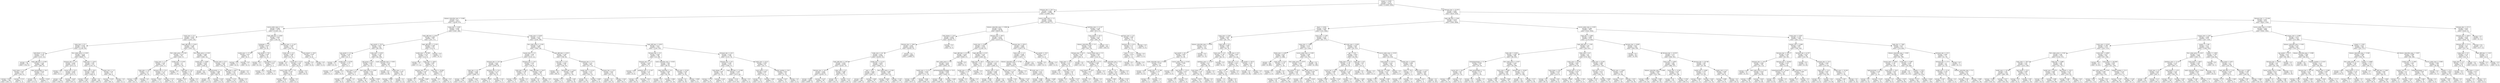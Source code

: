 digraph Tree {
node [shape=box] ;
0 [label="coupon <= 0.002\nentropy = 0.276\nsamples = 124535\nvalue = [118605, 5930]"] ;
1 [label="distance_day <= 30.5\nentropy = 0.048\nsamples = 110681\nvalue = [110085, 596]"] ;
0 -> 1 [labeldistance=2.5, labelangle=45, headlabel="True"] ;
2 [label="chinese_subscribe_num <= 0.006\nentropy = 0.17\nsamples = 19015\nvalue = [18536, 479]"] ;
1 -> 2 ;
3 [label="course_order_num <= 1.5\nentropy = 0.069\nsamples = 13279\nvalue = [13169, 110]"] ;
2 -> 3 ;
4 [label="study_num <= 0.5\nentropy = 0.054\nsamples = 13101\nvalue = [13021, 80]"] ;
3 -> 4 ;
5 [label="camp_num <= 0.5\nentropy = 0.034\nsamples = 11139\nvalue = [11100, 39]"] ;
4 -> 5 ;
6 [label="add_friend <= 0.5\nentropy = 0.126\nsamples = 1273\nvalue = [1251, 22]"] ;
5 -> 6 ;
7 [label="entropy = 0.0\nsamples = 785\nvalue = [785, 0]"] ;
6 -> 7 ;
8 [label="login_diff_time <= 0.585\nentropy = 0.265\nsamples = 488\nvalue = [466, 22]"] ;
6 -> 8 ;
9 [label="main_home <= 11.5\nentropy = 0.467\nsamples = 211\nvalue = [190, 21]"] ;
8 -> 9 ;
10 [label="entropy = 0.411\nsamples = 206\nvalue = [189, 17]"] ;
9 -> 10 ;
11 [label="entropy = 0.722\nsamples = 5\nvalue = [1, 4]"] ;
9 -> 11 ;
12 [label="click_notunlocked <= 19.5\nentropy = 0.034\nsamples = 277\nvalue = [276, 1]"] ;
8 -> 12 ;
13 [label="entropy = 0.0\nsamples = 274\nvalue = [274, 0]"] ;
12 -> 13 ;
14 [label="entropy = 0.918\nsamples = 3\nvalue = [2, 1]"] ;
12 -> 14 ;
15 [label="first_order_price <= 0.505\nentropy = 0.018\nsamples = 9866\nvalue = [9849, 17]"] ;
5 -> 15 ;
16 [label="distance_day <= -2.0\nentropy = 0.006\nsamples = 8719\nvalue = [8715, 4]"] ;
15 -> 16 ;
17 [label="entropy = 0.0\nsamples = 1\nvalue = [0, 1]"] ;
16 -> 17 ;
18 [label="course_tab <= 25.5\nentropy = 0.004\nsamples = 8718\nvalue = [8715, 3]"] ;
16 -> 18 ;
19 [label="entropy = 0.0\nsamples = 7845\nvalue = [7845, 0]"] ;
18 -> 19 ;
20 [label="entropy = 0.033\nsamples = 873\nvalue = [870, 3]"] ;
18 -> 20 ;
21 [label="login_time <= 116.0\nentropy = 0.09\nsamples = 1147\nvalue = [1134, 13]"] ;
15 -> 21 ;
22 [label="video_read <= 28.5\nentropy = 0.063\nsamples = 1074\nvalue = [1066, 8]"] ;
21 -> 22 ;
23 [label="entropy = 0.104\nsamples = 584\nvalue = [576, 8]"] ;
22 -> 23 ;
24 [label="entropy = 0.0\nsamples = 490\nvalue = [490, 0]"] ;
22 -> 24 ;
25 [label="coupon_visit <= 1.5\nentropy = 0.36\nsamples = 73\nvalue = [68, 5]"] ;
21 -> 25 ;
26 [label="entropy = 0.253\nsamples = 71\nvalue = [68, 3]"] ;
25 -> 26 ;
27 [label="entropy = 0.0\nsamples = 2\nvalue = [0, 2]"] ;
25 -> 27 ;
28 [label="login_diff_time <= 0.815\nentropy = 0.146\nsamples = 1962\nvalue = [1921, 41]"] ;
4 -> 28 ;
29 [label="first_order_price <= 0.505\nentropy = 0.473\nsamples = 267\nvalue = [240, 27]"] ;
28 -> 29 ;
30 [label="camp_num <= 1.5\nentropy = 0.362\nsamples = 247\nvalue = [230, 17]"] ;
29 -> 30 ;
31 [label="video_play <= 33.5\nentropy = 0.757\nsamples = 55\nvalue = [43, 12]"] ;
30 -> 31 ;
32 [label="entropy = 0.482\nsamples = 48\nvalue = [43, 5]"] ;
31 -> 32 ;
33 [label="entropy = 0.0\nsamples = 7\nvalue = [0, 7]"] ;
31 -> 33 ;
34 [label="distance_day <= 22.5\nentropy = 0.174\nsamples = 192\nvalue = [187, 5]"] ;
30 -> 34 ;
35 [label="entropy = 0.052\nsamples = 172\nvalue = [171, 1]"] ;
34 -> 35 ;
36 [label="entropy = 0.722\nsamples = 20\nvalue = [16, 4]"] ;
34 -> 36 ;
37 [label="model_num <= 8.195\nentropy = 1.0\nsamples = 20\nvalue = [10, 10]"] ;
29 -> 37 ;
38 [label="entropy = 0.0\nsamples = 7\nvalue = [7, 0]"] ;
37 -> 38 ;
39 [label="video_play <= 24.5\nentropy = 0.779\nsamples = 13\nvalue = [3, 10]"] ;
37 -> 39 ;
40 [label="entropy = 0.811\nsamples = 4\nvalue = [3, 1]"] ;
39 -> 40 ;
41 [label="entropy = 0.0\nsamples = 9\nvalue = [0, 9]"] ;
39 -> 41 ;
42 [label="first_order_price <= 0.505\nentropy = 0.069\nsamples = 1695\nvalue = [1681, 14]"] ;
28 -> 42 ;
43 [label="model_num <= 9.881\nentropy = 0.039\nsamples = 1446\nvalue = [1440, 6]"] ;
42 -> 43 ;
44 [label="entropy = 0.0\nsamples = 958\nvalue = [958, 0]"] ;
43 -> 44 ;
45 [label="lightcoursetab <= 1.5\nentropy = 0.096\nsamples = 488\nvalue = [482, 6]"] ;
43 -> 45 ;
46 [label="entropy = 0.0\nsamples = 270\nvalue = [270, 0]"] ;
45 -> 46 ;
47 [label="entropy = 0.182\nsamples = 218\nvalue = [212, 6]"] ;
45 -> 47 ;
48 [label="answer_task <= 22.5\nentropy = 0.205\nsamples = 249\nvalue = [241, 8]"] ;
42 -> 48 ;
49 [label="age_month <= 98.5\nentropy = 0.337\nsamples = 128\nvalue = [120, 8]"] ;
48 -> 49 ;
50 [label="entropy = 0.276\nsamples = 126\nvalue = [120, 6]"] ;
49 -> 50 ;
51 [label="entropy = 0.0\nsamples = 2\nvalue = [0, 2]"] ;
49 -> 51 ;
52 [label="entropy = 0.0\nsamples = 121\nvalue = [121, 0]"] ;
48 -> 52 ;
53 [label="login_diff_time <= 0.845\nentropy = 0.654\nsamples = 178\nvalue = [148, 30]"] ;
3 -> 53 ;
54 [label="mainpage <= 1.5\nentropy = 0.918\nsamples = 24\nvalue = [8, 16]"] ;
53 -> 54 ;
55 [label="model_num <= 17.103\nentropy = 0.811\nsamples = 8\nvalue = [6, 2]"] ;
54 -> 55 ;
56 [label="entropy = 0.0\nsamples = 6\nvalue = [6, 0]"] ;
55 -> 56 ;
57 [label="entropy = 0.0\nsamples = 2\nvalue = [0, 2]"] ;
55 -> 57 ;
58 [label="age_month <= 78.5\nentropy = 0.544\nsamples = 16\nvalue = [2, 14]"] ;
54 -> 58 ;
59 [label="entropy = 0.0\nsamples = 13\nvalue = [0, 13]"] ;
58 -> 59 ;
60 [label="click_dialog <= 0.5\nentropy = 0.918\nsamples = 3\nvalue = [2, 1]"] ;
58 -> 60 ;
61 [label="entropy = 0.0\nsamples = 2\nvalue = [2, 0]"] ;
60 -> 61 ;
62 [label="entropy = 0.0\nsamples = 1\nvalue = [0, 1]"] ;
60 -> 62 ;
63 [label="platform_num <= 11.427\nentropy = 0.439\nsamples = 154\nvalue = [140, 14]"] ;
53 -> 63 ;
64 [label="study_num <= 0.5\nentropy = 0.308\nsamples = 145\nvalue = [137, 8]"] ;
63 -> 64 ;
65 [label="entropy = 0.0\nsamples = 81\nvalue = [81, 0]"] ;
64 -> 65 ;
66 [label="course_tab <= 41.0\nentropy = 0.544\nsamples = 64\nvalue = [56, 8]"] ;
64 -> 66 ;
67 [label="course_order_num <= 7.0\nentropy = 0.764\nsamples = 36\nvalue = [28, 8]"] ;
66 -> 67 ;
68 [label="entropy = 0.614\nsamples = 33\nvalue = [28, 5]"] ;
67 -> 68 ;
69 [label="entropy = 0.0\nsamples = 3\nvalue = [0, 3]"] ;
67 -> 69 ;
70 [label="entropy = 0.0\nsamples = 28\nvalue = [28, 0]"] ;
66 -> 70 ;
71 [label="main_home2 <= 58.0\nentropy = 0.918\nsamples = 9\nvalue = [3, 6]"] ;
63 -> 71 ;
72 [label="entropy = 0.0\nsamples = 6\nvalue = [0, 6]"] ;
71 -> 72 ;
73 [label="entropy = 0.0\nsamples = 3\nvalue = [3, 0]"] ;
71 -> 73 ;
74 [label="camp_num <= 0.681\nentropy = 0.344\nsamples = 5736\nvalue = [5367, 369]"] ;
2 -> 74 ;
75 [label="login_diff_time <= 0.83\nentropy = 0.999\nsamples = 354\nvalue = [183, 171]"] ;
74 -> 75 ;
76 [label="age_month <= 32.0\nentropy = 0.875\nsamples = 234\nvalue = [69, 165]"] ;
75 -> 76 ;
77 [label="age_month <= 2.5\nentropy = 0.235\nsamples = 26\nvalue = [25, 1]"] ;
76 -> 77 ;
78 [label="entropy = 0.0\nsamples = 21\nvalue = [21, 0]"] ;
77 -> 78 ;
79 [label="model_num <= 6.378\nentropy = 0.722\nsamples = 5\nvalue = [4, 1]"] ;
77 -> 79 ;
80 [label="entropy = 0.0\nsamples = 1\nvalue = [0, 1]"] ;
79 -> 80 ;
81 [label="entropy = 0.0\nsamples = 4\nvalue = [4, 0]"] ;
79 -> 81 ;
82 [label="study_num <= 0.032\nentropy = 0.744\nsamples = 208\nvalue = [44, 164]"] ;
76 -> 82 ;
83 [label="add_group <= 0.5\nentropy = 0.905\nsamples = 128\nvalue = [41, 87]"] ;
82 -> 83 ;
84 [label="main_mime <= 3.5\nentropy = 0.503\nsamples = 9\nvalue = [8, 1]"] ;
83 -> 84 ;
85 [label="entropy = 0.0\nsamples = 8\nvalue = [8, 0]"] ;
84 -> 85 ;
86 [label="entropy = 0.0\nsamples = 1\nvalue = [0, 1]"] ;
84 -> 86 ;
87 [label="first_order_price <= 0.005\nentropy = 0.852\nsamples = 119\nvalue = [33, 86]"] ;
83 -> 87 ;
88 [label="entropy = 0.73\nsamples = 98\nvalue = [20, 78]"] ;
87 -> 88 ;
89 [label="entropy = 0.959\nsamples = 21\nvalue = [13, 8]"] ;
87 -> 89 ;
90 [label="math_subscribe_num <= 0.955\nentropy = 0.231\nsamples = 80\nvalue = [3, 77]"] ;
82 -> 90 ;
91 [label="entropy = 0.0\nsamples = 49\nvalue = [0, 49]"] ;
90 -> 91 ;
92 [label="model_num <= 11.1\nentropy = 0.459\nsamples = 31\nvalue = [3, 28]"] ;
90 -> 92 ;
93 [label="entropy = 0.696\nsamples = 16\nvalue = [3, 13]"] ;
92 -> 93 ;
94 [label="entropy = 0.0\nsamples = 15\nvalue = [0, 15]"] ;
92 -> 94 ;
95 [label="login_diff_time <= 11.025\nentropy = 0.286\nsamples = 120\nvalue = [114, 6]"] ;
75 -> 95 ;
96 [label="model_num <= 10.586\nentropy = 0.214\nsamples = 118\nvalue = [114, 4]"] ;
95 -> 96 ;
97 [label="entropy = 0.0\nsamples = 77\nvalue = [77, 0]"] ;
96 -> 97 ;
98 [label="login_time <= 146.0\nentropy = 0.461\nsamples = 41\nvalue = [37, 4]"] ;
96 -> 98 ;
99 [label="distance_day <= 22.5\nentropy = 0.297\nsamples = 38\nvalue = [36, 2]"] ;
98 -> 99 ;
100 [label="entropy = 0.0\nsamples = 31\nvalue = [31, 0]"] ;
99 -> 100 ;
101 [label="entropy = 0.863\nsamples = 7\nvalue = [5, 2]"] ;
99 -> 101 ;
102 [label="next_nize <= 20.993\nentropy = 0.918\nsamples = 3\nvalue = [1, 2]"] ;
98 -> 102 ;
103 [label="entropy = 0.0\nsamples = 1\nvalue = [1, 0]"] ;
102 -> 103 ;
104 [label="entropy = 0.0\nsamples = 2\nvalue = [0, 2]"] ;
102 -> 104 ;
105 [label="entropy = 0.0\nsamples = 2\nvalue = [0, 2]"] ;
95 -> 105 ;
106 [label="study_num <= 0.056\nentropy = 0.227\nsamples = 5382\nvalue = [5184, 198]"] ;
74 -> 106 ;
107 [label="first_order_price <= 0.505\nentropy = 0.106\nsamples = 3997\nvalue = [3941, 56]"] ;
106 -> 107 ;
108 [label="launch_time <= 2.5\nentropy = 0.06\nsamples = 3177\nvalue = [3155, 22]"] ;
107 -> 108 ;
109 [label="distance_day <= 24.5\nentropy = 0.047\nsamples = 3065\nvalue = [3049, 16]"] ;
108 -> 109 ;
110 [label="login_day <= 4.5\nentropy = 0.038\nsamples = 2980\nvalue = [2968, 12]"] ;
109 -> 110 ;
111 [label="entropy = 0.072\nsamples = 1261\nvalue = [1250, 11]"] ;
110 -> 111 ;
112 [label="entropy = 0.007\nsamples = 1719\nvalue = [1718, 1]"] ;
110 -> 112 ;
113 [label="distance_day <= 25.5\nentropy = 0.274\nsamples = 85\nvalue = [81, 4]"] ;
109 -> 113 ;
114 [label="entropy = 0.918\nsamples = 9\nvalue = [6, 3]"] ;
113 -> 114 ;
115 [label="entropy = 0.101\nsamples = 76\nvalue = [75, 1]"] ;
113 -> 115 ;
116 [label="distance_day <= 16.5\nentropy = 0.301\nsamples = 112\nvalue = [106, 6]"] ;
108 -> 116 ;
117 [label="video_play <= 46.0\nentropy = 0.706\nsamples = 26\nvalue = [21, 5]"] ;
116 -> 117 ;
118 [label="entropy = 0.426\nsamples = 23\nvalue = [21, 2]"] ;
117 -> 118 ;
119 [label="entropy = 0.0\nsamples = 3\nvalue = [0, 3]"] ;
117 -> 119 ;
120 [label="login_diff_time <= 20.07\nentropy = 0.091\nsamples = 86\nvalue = [85, 1]"] ;
116 -> 120 ;
121 [label="entropy = 0.0\nsamples = 85\nvalue = [85, 0]"] ;
120 -> 121 ;
122 [label="entropy = 0.0\nsamples = 1\nvalue = [0, 1]"] ;
120 -> 122 ;
123 [label="login_diff_time <= 0.815\nentropy = 0.249\nsamples = 820\nvalue = [786, 34]"] ;
107 -> 123 ;
124 [label="next_nize <= 17.0\nentropy = 0.606\nsamples = 128\nvalue = [109, 19]"] ;
123 -> 124 ;
125 [label="entropy = 0.0\nsamples = 88\nvalue = [88, 0]"] ;
124 -> 125 ;
126 [label="distance_day <= 2.614\nentropy = 0.998\nsamples = 40\nvalue = [21, 19]"] ;
124 -> 126 ;
127 [label="entropy = 0.371\nsamples = 14\nvalue = [13, 1]"] ;
126 -> 127 ;
128 [label="entropy = 0.89\nsamples = 26\nvalue = [8, 18]"] ;
126 -> 128 ;
129 [label="distance_day <= 17.5\nentropy = 0.151\nsamples = 692\nvalue = [677, 15]"] ;
123 -> 129 ;
130 [label="model_num <= 15.521\nentropy = 0.312\nsamples = 214\nvalue = [202, 12]"] ;
129 -> 130 ;
131 [label="entropy = 0.2\nsamples = 193\nvalue = [187, 6]"] ;
130 -> 131 ;
132 [label="entropy = 0.863\nsamples = 21\nvalue = [15, 6]"] ;
130 -> 132 ;
133 [label="distance_day <= 23.5\nentropy = 0.055\nsamples = 478\nvalue = [475, 3]"] ;
129 -> 133 ;
134 [label="entropy = 0.0\nsamples = 431\nvalue = [431, 0]"] ;
133 -> 134 ;
135 [label="entropy = 0.342\nsamples = 47\nvalue = [44, 3]"] ;
133 -> 135 ;
136 [label="login_diff_time <= 0.815\nentropy = 0.477\nsamples = 1385\nvalue = [1243, 142]"] ;
106 -> 136 ;
137 [label="distance_day <= 0.5\nentropy = 0.943\nsamples = 189\nvalue = [121, 68]"] ;
136 -> 137 ;
138 [label="distance_day <= -1.5\nentropy = 0.428\nsamples = 80\nvalue = [73, 7]"] ;
137 -> 138 ;
139 [label="entropy = 0.0\nsamples = 4\nvalue = [0, 4]"] ;
138 -> 139 ;
140 [label="platform_num <= 11.427\nentropy = 0.24\nsamples = 76\nvalue = [73, 3]"] ;
138 -> 140 ;
141 [label="entropy = 0.0\nsamples = 64\nvalue = [64, 0]"] ;
140 -> 141 ;
142 [label="entropy = 0.811\nsamples = 12\nvalue = [9, 3]"] ;
140 -> 142 ;
143 [label="math_subscribe_num <= 0.016\nentropy = 0.99\nsamples = 109\nvalue = [48, 61]"] ;
137 -> 143 ;
144 [label="slide_subscribe <= 0.5\nentropy = 0.956\nsamples = 69\nvalue = [43, 26]"] ;
143 -> 144 ;
145 [label="entropy = 0.0\nsamples = 12\nvalue = [12, 0]"] ;
144 -> 145 ;
146 [label="entropy = 0.994\nsamples = 57\nvalue = [31, 26]"] ;
144 -> 146 ;
147 [label="learn_num <= 6.556\nentropy = 0.544\nsamples = 40\nvalue = [5, 35]"] ;
143 -> 147 ;
148 [label="entropy = 0.0\nsamples = 29\nvalue = [0, 29]"] ;
147 -> 148 ;
149 [label="entropy = 0.994\nsamples = 11\nvalue = [5, 6]"] ;
147 -> 149 ;
150 [label="distance_day <= 24.5\nentropy = 0.335\nsamples = 1196\nvalue = [1122, 74]"] ;
136 -> 150 ;
151 [label="distance_day <= 8.5\nentropy = 0.284\nsamples = 1151\nvalue = [1094, 57]"] ;
150 -> 151 ;
152 [label="click_dialog <= 1.5\nentropy = 0.96\nsamples = 34\nvalue = [21, 13]"] ;
151 -> 152 ;
153 [label="entropy = 0.779\nsamples = 26\nvalue = [20, 6]"] ;
152 -> 153 ;
154 [label="entropy = 0.544\nsamples = 8\nvalue = [1, 7]"] ;
152 -> 154 ;
155 [label="login_diff_time <= 15.048\nentropy = 0.239\nsamples = 1117\nvalue = [1073, 44]"] ;
151 -> 155 ;
156 [label="entropy = 0.223\nsamples = 1113\nvalue = [1073, 40]"] ;
155 -> 156 ;
157 [label="entropy = 0.0\nsamples = 4\nvalue = [0, 4]"] ;
155 -> 157 ;
158 [label="model_num <= 8.511\nentropy = 0.956\nsamples = 45\nvalue = [28, 17]"] ;
150 -> 158 ;
159 [label="main_mime <= 0.5\nentropy = 0.605\nsamples = 27\nvalue = [23, 4]"] ;
158 -> 159 ;
160 [label="entropy = 0.0\nsamples = 18\nvalue = [18, 0]"] ;
159 -> 160 ;
161 [label="entropy = 0.991\nsamples = 9\nvalue = [5, 4]"] ;
159 -> 161 ;
162 [label="chapter_module <= 29.5\nentropy = 0.852\nsamples = 18\nvalue = [5, 13]"] ;
158 -> 162 ;
163 [label="entropy = 0.567\nsamples = 15\nvalue = [2, 13]"] ;
162 -> 163 ;
164 [label="entropy = 0.0\nsamples = 3\nvalue = [3, 0]"] ;
162 -> 164 ;
165 [label="course_order_num <= 1.5\nentropy = 0.014\nsamples = 91666\nvalue = [91549, 117]"] ;
1 -> 165 ;
166 [label="chinese_subscribe_num <= 0.084\nentropy = 0.011\nsamples = 90766\nvalue = [90676, 90]"] ;
165 -> 166 ;
167 [label="click_dialog <= 14.0\nentropy = 0.005\nsamples = 65330\nvalue = [65303, 27]"] ;
166 -> 167 ;
168 [label="distance_day <= 168.5\nentropy = 0.005\nsamples = 65328\nvalue = [65303, 25]"] ;
167 -> 168 ;
169 [label="study_num <= 0.5\nentropy = 0.007\nsamples = 45360\nvalue = [45335, 25]"] ;
168 -> 169 ;
170 [label="login_diff_time <= 4.93\nentropy = 0.004\nsamples = 41445\nvalue = [41431, 14]"] ;
169 -> 170 ;
171 [label="distance_day <= 167.5\nentropy = 0.004\nsamples = 41065\nvalue = [41054, 11]"] ;
170 -> 171 ;
172 [label="entropy = 0.003\nsamples = 40976\nvalue = [40967, 9]"] ;
171 -> 172 ;
173 [label="entropy = 0.155\nsamples = 89\nvalue = [87, 2]"] ;
171 -> 173 ;
174 [label="video_read <= 5.5\nentropy = 0.066\nsamples = 380\nvalue = [377, 3]"] ;
170 -> 174 ;
175 [label="entropy = 0.0\nsamples = 241\nvalue = [241, 0]"] ;
174 -> 175 ;
176 [label="entropy = 0.15\nsamples = 139\nvalue = [136, 3]"] ;
174 -> 176 ;
177 [label="model_num <= 11.211\nentropy = 0.028\nsamples = 3915\nvalue = [3904, 11]"] ;
169 -> 177 ;
178 [label="task <= 53.5\nentropy = 0.004\nsamples = 2992\nvalue = [2991, 1]"] ;
177 -> 178 ;
179 [label="entropy = 0.0\nsamples = 2897\nvalue = [2897, 0]"] ;
178 -> 179 ;
180 [label="entropy = 0.084\nsamples = 95\nvalue = [94, 1]"] ;
178 -> 180 ;
181 [label="first_order_price <= 0.505\nentropy = 0.086\nsamples = 923\nvalue = [913, 10]"] ;
177 -> 181 ;
182 [label="entropy = 0.038\nsamples = 739\nvalue = [736, 3]"] ;
181 -> 182 ;
183 [label="entropy = 0.233\nsamples = 184\nvalue = [177, 7]"] ;
181 -> 183 ;
184 [label="entropy = 0.0\nsamples = 19968\nvalue = [19968, 0]"] ;
168 -> 184 ;
185 [label="entropy = 0.0\nsamples = 2\nvalue = [0, 2]"] ;
167 -> 185 ;
186 [label="distance_day <= 89.5\nentropy = 0.025\nsamples = 25436\nvalue = [25373, 63]"] ;
166 -> 186 ;
187 [label="study_num <= 0.084\nentropy = 0.042\nsamples = 11553\nvalue = [11500, 53]"] ;
186 -> 187 ;
188 [label="login_diff_time <= 31.435\nentropy = 0.028\nsamples = 9622\nvalue = [9595, 27]"] ;
187 -> 188 ;
189 [label="first_order_price <= 5.0\nentropy = 0.026\nsamples = 9620\nvalue = [9595, 25]"] ;
188 -> 189 ;
190 [label="model_num <= 11.211\nentropy = 0.018\nsamples = 7750\nvalue = [7737, 13]"] ;
189 -> 190 ;
191 [label="entropy = 0.007\nsamples = 5676\nvalue = [5673, 3]"] ;
190 -> 191 ;
192 [label="entropy = 0.044\nsamples = 2074\nvalue = [2064, 10]"] ;
190 -> 192 ;
193 [label="partnergamebarrierspage <= 22.0\nentropy = 0.056\nsamples = 1870\nvalue = [1858, 12]"] ;
189 -> 193 ;
194 [label="entropy = 0.048\nsamples = 1859\nvalue = [1849, 10]"] ;
193 -> 194 ;
195 [label="entropy = 0.684\nsamples = 11\nvalue = [9, 2]"] ;
193 -> 195 ;
196 [label="entropy = 0.0\nsamples = 2\nvalue = [0, 2]"] ;
188 -> 196 ;
197 [label="login_diff_time <= 0.25\nentropy = 0.103\nsamples = 1931\nvalue = [1905, 26]"] ;
187 -> 197 ;
198 [label="login_time <= 30.5\nentropy = 0.971\nsamples = 10\nvalue = [6, 4]"] ;
197 -> 198 ;
199 [label="model_num <= 16.34\nentropy = 0.722\nsamples = 5\nvalue = [1, 4]"] ;
198 -> 199 ;
200 [label="entropy = 0.0\nsamples = 4\nvalue = [0, 4]"] ;
199 -> 200 ;
201 [label="entropy = 0.0\nsamples = 1\nvalue = [1, 0]"] ;
199 -> 201 ;
202 [label="entropy = 0.0\nsamples = 5\nvalue = [5, 0]"] ;
198 -> 202 ;
203 [label="coupon_visit <= 0.4\nentropy = 0.09\nsamples = 1921\nvalue = [1899, 22]"] ;
197 -> 203 ;
204 [label="answer_task <= 24.5\nentropy = 0.068\nsamples = 1839\nvalue = [1824, 15]"] ;
203 -> 204 ;
205 [label="entropy = 0.094\nsamples = 1249\nvalue = [1234, 15]"] ;
204 -> 205 ;
206 [label="entropy = 0.0\nsamples = 590\nvalue = [590, 0]"] ;
204 -> 206 ;
207 [label="launch_time <= 0.8\nentropy = 0.421\nsamples = 82\nvalue = [75, 7]"] ;
203 -> 207 ;
208 [label="entropy = 0.94\nsamples = 14\nvalue = [9, 5]"] ;
207 -> 208 ;
209 [label="entropy = 0.191\nsamples = 68\nvalue = [66, 2]"] ;
207 -> 209 ;
210 [label="distance_day <= 633.5\nentropy = 0.009\nsamples = 13883\nvalue = [13873, 10]"] ;
186 -> 210 ;
211 [label="learn_num <= 1.5\nentropy = 0.006\nsamples = 13878\nvalue = [13871, 7]"] ;
210 -> 211 ;
212 [label="chinese_subscribe_num <= 0.738\nentropy = 0.017\nsamples = 4536\nvalue = [4529, 7]"] ;
211 -> 212 ;
213 [label="entropy = 0.0\nsamples = 1\nvalue = [0, 1]"] ;
212 -> 213 ;
214 [label="study_num <= 0.5\nentropy = 0.015\nsamples = 4535\nvalue = [4529, 6]"] ;
212 -> 214 ;
215 [label="entropy = 0.008\nsamples = 4298\nvalue = [4295, 3]"] ;
214 -> 215 ;
216 [label="entropy = 0.098\nsamples = 237\nvalue = [234, 3]"] ;
214 -> 216 ;
217 [label="entropy = 0.0\nsamples = 9342\nvalue = [9342, 0]"] ;
211 -> 217 ;
218 [label="age_month <= 76.5\nentropy = 0.971\nsamples = 5\nvalue = [2, 3]"] ;
210 -> 218 ;
219 [label="entropy = 0.0\nsamples = 3\nvalue = [0, 3]"] ;
218 -> 219 ;
220 [label="entropy = 0.0\nsamples = 2\nvalue = [2, 0]"] ;
218 -> 220 ;
221 [label="platform_num <= 11.427\nentropy = 0.194\nsamples = 900\nvalue = [873, 27]"] ;
165 -> 221 ;
222 [label="main_home2 <= 81.5\nentropy = 0.131\nsamples = 881\nvalue = [865, 16]"] ;
221 -> 222 ;
223 [label="chinese_subscribe_num <= 0.5\nentropy = 0.226\nsamples = 438\nvalue = [422, 16]"] ;
222 -> 223 ;
224 [label="distance_day <= 42.5\nentropy = 0.079\nsamples = 307\nvalue = [304, 3]"] ;
223 -> 224 ;
225 [label="login_time <= 25.5\nentropy = 0.327\nsamples = 50\nvalue = [47, 3]"] ;
224 -> 225 ;
226 [label="entropy = 0.0\nsamples = 32\nvalue = [32, 0]"] ;
225 -> 226 ;
227 [label="learn_num <= 1.5\nentropy = 0.65\nsamples = 18\nvalue = [15, 3]"] ;
225 -> 227 ;
228 [label="entropy = 0.0\nsamples = 2\nvalue = [0, 2]"] ;
227 -> 228 ;
229 [label="entropy = 0.337\nsamples = 16\nvalue = [15, 1]"] ;
227 -> 229 ;
230 [label="entropy = 0.0\nsamples = 257\nvalue = [257, 0]"] ;
224 -> 230 ;
231 [label="course_order_num <= 2.5\nentropy = 0.467\nsamples = 131\nvalue = [118, 13]"] ;
223 -> 231 ;
232 [label="login_diff_time <= 0.71\nentropy = 0.098\nsamples = 79\nvalue = [78, 1]"] ;
231 -> 232 ;
233 [label="main_home2 <= 20.0\nentropy = 0.811\nsamples = 4\nvalue = [3, 1]"] ;
232 -> 233 ;
234 [label="entropy = 0.0\nsamples = 1\nvalue = [0, 1]"] ;
233 -> 234 ;
235 [label="entropy = 0.0\nsamples = 3\nvalue = [3, 0]"] ;
233 -> 235 ;
236 [label="entropy = 0.0\nsamples = 75\nvalue = [75, 0]"] ;
232 -> 236 ;
237 [label="math_subscribe_num <= 0.5\nentropy = 0.779\nsamples = 52\nvalue = [40, 12]"] ;
231 -> 237 ;
238 [label="ppt <= 2.0\nentropy = 0.65\nsamples = 48\nvalue = [40, 8]"] ;
237 -> 238 ;
239 [label="entropy = 0.985\nsamples = 14\nvalue = [8, 6]"] ;
238 -> 239 ;
240 [label="entropy = 0.323\nsamples = 34\nvalue = [32, 2]"] ;
238 -> 240 ;
241 [label="entropy = 0.0\nsamples = 4\nvalue = [0, 4]"] ;
237 -> 241 ;
242 [label="entropy = 0.0\nsamples = 443\nvalue = [443, 0]"] ;
222 -> 242 ;
243 [label="learn_num <= 5.0\nentropy = 0.982\nsamples = 19\nvalue = [8, 11]"] ;
221 -> 243 ;
244 [label="distance_day <= 81.0\nentropy = 0.75\nsamples = 14\nvalue = [3, 11]"] ;
243 -> 244 ;
245 [label="share <= 12.0\nentropy = 0.414\nsamples = 12\nvalue = [1, 11]"] ;
244 -> 245 ;
246 [label="entropy = 0.0\nsamples = 11\nvalue = [0, 11]"] ;
245 -> 246 ;
247 [label="entropy = 0.0\nsamples = 1\nvalue = [1, 0]"] ;
245 -> 247 ;
248 [label="entropy = 0.0\nsamples = 2\nvalue = [2, 0]"] ;
244 -> 248 ;
249 [label="entropy = 0.0\nsamples = 5\nvalue = [5, 0]"] ;
243 -> 249 ;
250 [label="distance_day <= 31.975\nentropy = 0.962\nsamples = 13854\nvalue = [8520, 5334]"] ;
0 -> 250 [labeldistance=2.5, labelangle=-45, headlabel="False"] ;
251 [label="login_diff_time <= 0.86\nentropy = 0.878\nsamples = 5703\nvalue = [1695, 4008]"] ;
250 -> 251 ;
252 [label="share <= 0.024\nentropy = 0.343\nsamples = 2082\nvalue = [133, 1949]"] ;
251 -> 252 ;
253 [label="camp_num <= 0.94\nentropy = 0.833\nsamples = 242\nvalue = [64, 178]"] ;
252 -> 253 ;
254 [label="chinese_subscribe_num <= 0.029\nentropy = 0.272\nsamples = 107\nvalue = [5, 102]"] ;
253 -> 254 ;
255 [label="age_month <= 81.5\nentropy = 0.602\nsamples = 34\nvalue = [5, 29]"] ;
254 -> 255 ;
256 [label="math_subscribe_num <= 0.566\nentropy = 0.229\nsamples = 27\nvalue = [1, 26]"] ;
255 -> 256 ;
257 [label="entropy = 0.0\nsamples = 22\nvalue = [0, 22]"] ;
256 -> 257 ;
258 [label="model_num <= 11.186\nentropy = 0.722\nsamples = 5\nvalue = [1, 4]"] ;
256 -> 258 ;
259 [label="entropy = 0.0\nsamples = 3\nvalue = [0, 3]"] ;
258 -> 259 ;
260 [label="entropy = 1.0\nsamples = 2\nvalue = [1, 1]"] ;
258 -> 260 ;
261 [label="course_order_num <= 0.318\nentropy = 0.985\nsamples = 7\nvalue = [4, 3]"] ;
255 -> 261 ;
262 [label="entropy = 0.0\nsamples = 3\nvalue = [3, 0]"] ;
261 -> 262 ;
263 [label="age_month <= 215.0\nentropy = 0.811\nsamples = 4\nvalue = [1, 3]"] ;
261 -> 263 ;
264 [label="entropy = 0.0\nsamples = 3\nvalue = [0, 3]"] ;
263 -> 264 ;
265 [label="entropy = 0.0\nsamples = 1\nvalue = [1, 0]"] ;
263 -> 265 ;
266 [label="entropy = 0.0\nsamples = 73\nvalue = [0, 73]"] ;
254 -> 266 ;
267 [label="login_time <= 9.5\nentropy = 0.989\nsamples = 135\nvalue = [59, 76]"] ;
253 -> 267 ;
268 [label="learn_num <= 2.0\nentropy = 0.736\nsamples = 58\nvalue = [46, 12]"] ;
267 -> 268 ;
269 [label="platform_num <= 11.427\nentropy = 0.677\nsamples = 56\nvalue = [46, 10]"] ;
268 -> 269 ;
270 [label="main_home <= 1.5\nentropy = 0.782\nsamples = 43\nvalue = [33, 10]"] ;
269 -> 270 ;
271 [label="entropy = 0.874\nsamples = 34\nvalue = [24, 10]"] ;
270 -> 271 ;
272 [label="entropy = 0.0\nsamples = 9\nvalue = [9, 0]"] ;
270 -> 272 ;
273 [label="entropy = 0.0\nsamples = 13\nvalue = [13, 0]"] ;
269 -> 273 ;
274 [label="entropy = 0.0\nsamples = 2\nvalue = [0, 2]"] ;
268 -> 274 ;
275 [label="study_num <= 0.5\nentropy = 0.655\nsamples = 77\nvalue = [13, 64]"] ;
267 -> 275 ;
276 [label="login_day <= 5.5\nentropy = 0.954\nsamples = 32\nvalue = [12, 20]"] ;
275 -> 276 ;
277 [label="task <= 9.0\nentropy = 0.779\nsamples = 26\nvalue = [6, 20]"] ;
276 -> 277 ;
278 [label="entropy = 1.0\nsamples = 12\nvalue = [6, 6]"] ;
277 -> 278 ;
279 [label="entropy = 0.0\nsamples = 14\nvalue = [0, 14]"] ;
277 -> 279 ;
280 [label="entropy = 0.0\nsamples = 6\nvalue = [6, 0]"] ;
276 -> 280 ;
281 [label="age_month <= 102.0\nentropy = 0.154\nsamples = 45\nvalue = [1, 44]"] ;
275 -> 281 ;
282 [label="entropy = 0.0\nsamples = 44\nvalue = [0, 44]"] ;
281 -> 282 ;
283 [label="entropy = 0.0\nsamples = 1\nvalue = [1, 0]"] ;
281 -> 283 ;
284 [label="learn_num <= 4.99\nentropy = 0.231\nsamples = 1840\nvalue = [69, 1771]"] ;
252 -> 284 ;
285 [label="camp_num <= 1.998\nentropy = 0.112\nsamples = 1277\nvalue = [19, 1258]"] ;
284 -> 285 ;
286 [label="finish_num <= 4.99\nentropy = 0.013\nsamples = 885\nvalue = [1, 884]"] ;
285 -> 286 ;
287 [label="entropy = 0.0\nsamples = 864\nvalue = [0, 864]"] ;
286 -> 287 ;
288 [label="login_time <= 25.0\nentropy = 0.276\nsamples = 21\nvalue = [1, 20]"] ;
286 -> 288 ;
289 [label="entropy = 0.0\nsamples = 1\nvalue = [1, 0]"] ;
288 -> 289 ;
290 [label="entropy = 0.0\nsamples = 20\nvalue = [0, 20]"] ;
288 -> 290 ;
291 [label="course_order_num <= 0.002\nentropy = 0.269\nsamples = 392\nvalue = [18, 374]"] ;
285 -> 291 ;
292 [label="first_order_price <= 0.075\nentropy = 0.419\nsamples = 212\nvalue = [18, 194]"] ;
291 -> 292 ;
293 [label="age_month <= 59.5\nentropy = 0.565\nsamples = 128\nvalue = [17, 111]"] ;
292 -> 293 ;
294 [label="entropy = 0.151\nsamples = 46\nvalue = [1, 45]"] ;
293 -> 294 ;
295 [label="entropy = 0.712\nsamples = 82\nvalue = [16, 66]"] ;
293 -> 295 ;
296 [label="first_order_price <= 9.45\nentropy = 0.093\nsamples = 84\nvalue = [1, 83]"] ;
292 -> 296 ;
297 [label="entropy = 0.0\nsamples = 81\nvalue = [0, 81]"] ;
296 -> 297 ;
298 [label="entropy = 0.918\nsamples = 3\nvalue = [1, 2]"] ;
296 -> 298 ;
299 [label="entropy = 0.0\nsamples = 180\nvalue = [0, 180]"] ;
291 -> 299 ;
300 [label="study_num <= 0.039\nentropy = 0.432\nsamples = 563\nvalue = [50, 513]"] ;
284 -> 300 ;
301 [label="ppt <= 55.0\nentropy = 0.835\nsamples = 128\nvalue = [34, 94]"] ;
300 -> 301 ;
302 [label="login_time <= 31.5\nentropy = 0.736\nsamples = 116\nvalue = [24, 92]"] ;
301 -> 302 ;
303 [label="course_tab <= 14.5\nentropy = 0.996\nsamples = 28\nvalue = [13, 15]"] ;
302 -> 303 ;
304 [label="entropy = 0.881\nsamples = 20\nvalue = [6, 14]"] ;
303 -> 304 ;
305 [label="entropy = 0.544\nsamples = 8\nvalue = [7, 1]"] ;
303 -> 305 ;
306 [label="model_num <= 1.67\nentropy = 0.544\nsamples = 88\nvalue = [11, 77]"] ;
302 -> 306 ;
307 [label="entropy = 0.0\nsamples = 2\nvalue = [2, 0]"] ;
306 -> 307 ;
308 [label="entropy = 0.484\nsamples = 86\nvalue = [9, 77]"] ;
306 -> 308 ;
309 [label="baby_info <= 8.0\nentropy = 0.65\nsamples = 12\nvalue = [10, 2]"] ;
301 -> 309 ;
310 [label="entropy = 0.0\nsamples = 10\nvalue = [10, 0]"] ;
309 -> 310 ;
311 [label="entropy = 0.0\nsamples = 2\nvalue = [0, 2]"] ;
309 -> 311 ;
312 [label="course_order_num <= 0.016\nentropy = 0.227\nsamples = 435\nvalue = [16, 419]"] ;
300 -> 312 ;
313 [label="main_home2 <= 257.5\nentropy = 0.414\nsamples = 168\nvalue = [14, 154]"] ;
312 -> 313 ;
314 [label="login_day <= 5.838\nentropy = 0.374\nsamples = 166\nvalue = [12, 154]"] ;
313 -> 314 ;
315 [label="entropy = 0.207\nsamples = 123\nvalue = [4, 119]"] ;
314 -> 315 ;
316 [label="entropy = 0.693\nsamples = 43\nvalue = [8, 35]"] ;
314 -> 316 ;
317 [label="entropy = 0.0\nsamples = 2\nvalue = [2, 0]"] ;
313 -> 317 ;
318 [label="model_num <= 0.878\nentropy = 0.064\nsamples = 267\nvalue = [2, 265]"] ;
312 -> 318 ;
319 [label="share <= 20.5\nentropy = 1.0\nsamples = 2\nvalue = [1, 1]"] ;
318 -> 319 ;
320 [label="entropy = 0.0\nsamples = 1\nvalue = [0, 1]"] ;
319 -> 320 ;
321 [label="entropy = 0.0\nsamples = 1\nvalue = [1, 0]"] ;
319 -> 321 ;
322 [label="finish_num <= 2.122\nentropy = 0.036\nsamples = 265\nvalue = [1, 264]"] ;
318 -> 322 ;
323 [label="entropy = 0.811\nsamples = 4\nvalue = [1, 3]"] ;
322 -> 323 ;
324 [label="entropy = 0.0\nsamples = 261\nvalue = [0, 261]"] ;
322 -> 324 ;
325 [label="course_order_num <= 0.003\nentropy = 0.986\nsamples = 3621\nvalue = [1562, 2059]"] ;
251 -> 325 ;
326 [label="login_day <= 5.994\nentropy = 0.984\nsamples = 2222\nvalue = [1278, 944]"] ;
325 -> 326 ;
327 [label="login_diff_time <= 1.329\nentropy = 0.94\nsamples = 957\nvalue = [342, 615]"] ;
326 -> 327 ;
328 [label="baby_info <= 0.054\nentropy = 0.564\nsamples = 498\nvalue = [66, 432]"] ;
327 -> 328 ;
329 [label="schoolreportpage <= 5.5\nentropy = 0.995\nsamples = 61\nvalue = [28, 33]"] ;
328 -> 329 ;
330 [label="course_tab <= 18.5\nentropy = 0.91\nsamples = 40\nvalue = [27, 13]"] ;
329 -> 330 ;
331 [label="entropy = 0.981\nsamples = 31\nvalue = [18, 13]"] ;
330 -> 331 ;
332 [label="entropy = 0.0\nsamples = 9\nvalue = [9, 0]"] ;
330 -> 332 ;
333 [label="click_notunlocked <= 7.5\nentropy = 0.276\nsamples = 21\nvalue = [1, 20]"] ;
329 -> 333 ;
334 [label="entropy = 0.0\nsamples = 20\nvalue = [0, 20]"] ;
333 -> 334 ;
335 [label="entropy = 0.0\nsamples = 1\nvalue = [1, 0]"] ;
333 -> 335 ;
336 [label="first_order_price <= 0.037\nentropy = 0.426\nsamples = 437\nvalue = [38, 399]"] ;
328 -> 336 ;
337 [label="learn_num <= 4.991\nentropy = 0.606\nsamples = 236\nvalue = [35, 201]"] ;
336 -> 337 ;
338 [label="entropy = 0.443\nsamples = 196\nvalue = [18, 178]"] ;
337 -> 338 ;
339 [label="entropy = 0.984\nsamples = 40\nvalue = [17, 23]"] ;
337 -> 339 ;
340 [label="answer_task <= 16.847\nentropy = 0.112\nsamples = 201\nvalue = [3, 198]"] ;
336 -> 340 ;
341 [label="entropy = 0.0\nsamples = 159\nvalue = [0, 159]"] ;
340 -> 341 ;
342 [label="entropy = 0.371\nsamples = 42\nvalue = [3, 39]"] ;
340 -> 342 ;
343 [label="video_read <= 8.5\nentropy = 0.97\nsamples = 459\nvalue = [276, 183]"] ;
327 -> 343 ;
344 [label="study_num <= 0.278\nentropy = 0.603\nsamples = 163\nvalue = [139, 24]"] ;
343 -> 344 ;
345 [label="main_home <= 30.5\nentropy = 0.219\nsamples = 114\nvalue = [110, 4]"] ;
344 -> 345 ;
346 [label="entropy = 0.0\nsamples = 90\nvalue = [90, 0]"] ;
345 -> 346 ;
347 [label="entropy = 0.65\nsamples = 24\nvalue = [20, 4]"] ;
345 -> 347 ;
348 [label="launch_time <= 0.722\nentropy = 0.976\nsamples = 49\nvalue = [29, 20]"] ;
344 -> 348 ;
349 [label="entropy = 0.946\nsamples = 22\nvalue = [8, 14]"] ;
348 -> 349 ;
350 [label="entropy = 0.764\nsamples = 27\nvalue = [21, 6]"] ;
348 -> 350 ;
351 [label="study_num <= 0.103\nentropy = 0.996\nsamples = 296\nvalue = [137, 159]"] ;
343 -> 351 ;
352 [label="next_nize <= 17.0\nentropy = 0.975\nsamples = 179\nvalue = [106, 73]"] ;
351 -> 352 ;
353 [label="entropy = 0.222\nsamples = 28\nvalue = [27, 1]"] ;
352 -> 353 ;
354 [label="entropy = 0.998\nsamples = 151\nvalue = [79, 72]"] ;
352 -> 354 ;
355 [label="finish_num <= 2.603\nentropy = 0.834\nsamples = 117\nvalue = [31, 86]"] ;
351 -> 355 ;
356 [label="entropy = 0.537\nsamples = 57\nvalue = [7, 50]"] ;
355 -> 356 ;
357 [label="entropy = 0.971\nsamples = 60\nvalue = [24, 36]"] ;
355 -> 357 ;
358 [label="distance_day <= 6.983\nentropy = 0.827\nsamples = 1265\nvalue = [936, 329]"] ;
326 -> 358 ;
359 [label="entropy = 0.0\nsamples = 38\nvalue = [0, 38]"] ;
358 -> 359 ;
360 [label="distance_day <= 23.022\nentropy = 0.79\nsamples = 1227\nvalue = [936, 291]"] ;
358 -> 360 ;
361 [label="learn_num <= 4.903\nentropy = 0.69\nsamples = 1066\nvalue = [869, 197]"] ;
360 -> 361 ;
362 [label="chinese_subscribe_num <= 0.048\nentropy = 0.904\nsamples = 341\nvalue = [232, 109]"] ;
361 -> 362 ;
363 [label="entropy = 0.639\nsamples = 173\nvalue = [145, 28]"] ;
362 -> 363 ;
364 [label="entropy = 0.999\nsamples = 168\nvalue = [87, 81]"] ;
362 -> 364 ;
365 [label="study_num <= 0.105\nentropy = 0.533\nsamples = 725\nvalue = [637, 88]"] ;
361 -> 365 ;
366 [label="entropy = 0.31\nsamples = 378\nvalue = [357, 21]"] ;
365 -> 366 ;
367 [label="entropy = 0.708\nsamples = 347\nvalue = [280, 67]"] ;
365 -> 367 ;
368 [label="distance_day <= 29.768\nentropy = 0.98\nsamples = 161\nvalue = [67, 94]"] ;
360 -> 368 ;
369 [label="model_num <= 6.681\nentropy = 0.797\nsamples = 112\nvalue = [27, 85]"] ;
368 -> 369 ;
370 [label="entropy = 0.995\nsamples = 24\nvalue = [13, 11]"] ;
369 -> 370 ;
371 [label="entropy = 0.632\nsamples = 88\nvalue = [14, 74]"] ;
369 -> 371 ;
372 [label="coupon_visit <= 0.5\nentropy = 0.688\nsamples = 49\nvalue = [40, 9]"] ;
368 -> 372 ;
373 [label="entropy = 0.998\nsamples = 19\nvalue = [10, 9]"] ;
372 -> 373 ;
374 [label="entropy = 0.0\nsamples = 30\nvalue = [30, 0]"] ;
372 -> 374 ;
375 [label="study_num <= 0.001\nentropy = 0.728\nsamples = 1399\nvalue = [284, 1115]"] ;
325 -> 375 ;
376 [label="coupon_visit <= 0.969\nentropy = 0.967\nsamples = 427\nvalue = [168, 259]"] ;
375 -> 376 ;
377 [label="distance_day <= 23.171\nentropy = 0.799\nsamples = 239\nvalue = [58, 181]"] ;
376 -> 377 ;
378 [label="distance_day <= 10.0\nentropy = 0.904\nsamples = 169\nvalue = [54, 115]"] ;
377 -> 378 ;
379 [label="entropy = 0.0\nsamples = 25\nvalue = [0, 25]"] ;
378 -> 379 ;
380 [label="first_order_price <= 0.131\nentropy = 0.954\nsamples = 144\nvalue = [54, 90]"] ;
378 -> 380 ;
381 [label="entropy = 0.998\nsamples = 86\nvalue = [45, 41]"] ;
380 -> 381 ;
382 [label="entropy = 0.623\nsamples = 58\nvalue = [9, 49]"] ;
380 -> 382 ;
383 [label="distance_day <= 30.942\nentropy = 0.316\nsamples = 70\nvalue = [4, 66]"] ;
377 -> 383 ;
384 [label="schoolreportpage <= 26.847\nentropy = 0.118\nsamples = 63\nvalue = [1, 62]"] ;
383 -> 384 ;
385 [label="entropy = 0.0\nsamples = 62\nvalue = [0, 62]"] ;
384 -> 385 ;
386 [label="entropy = 0.0\nsamples = 1\nvalue = [1, 0]"] ;
384 -> 386 ;
387 [label="slide_subscribe <= 3.25\nentropy = 0.985\nsamples = 7\nvalue = [3, 4]"] ;
383 -> 387 ;
388 [label="entropy = 0.0\nsamples = 3\nvalue = [3, 0]"] ;
387 -> 388 ;
389 [label="entropy = 0.0\nsamples = 4\nvalue = [0, 4]"] ;
387 -> 389 ;
390 [label="distance_day <= 6.767\nentropy = 0.979\nsamples = 188\nvalue = [110, 78]"] ;
376 -> 390 ;
391 [label="entropy = 0.0\nsamples = 16\nvalue = [0, 16]"] ;
390 -> 391 ;
392 [label="distance_day <= 23.5\nentropy = 0.943\nsamples = 172\nvalue = [110, 62]"] ;
390 -> 392 ;
393 [label="login_time <= 13.5\nentropy = 0.841\nsamples = 141\nvalue = [103, 38]"] ;
392 -> 393 ;
394 [label="entropy = 0.0\nsamples = 24\nvalue = [24, 0]"] ;
393 -> 394 ;
395 [label="entropy = 0.91\nsamples = 117\nvalue = [79, 38]"] ;
393 -> 395 ;
396 [label="model_num <= 10.305\nentropy = 0.771\nsamples = 31\nvalue = [7, 24]"] ;
392 -> 396 ;
397 [label="entropy = 0.997\nsamples = 15\nvalue = [7, 8]"] ;
396 -> 397 ;
398 [label="entropy = 0.0\nsamples = 16\nvalue = [0, 16]"] ;
396 -> 398 ;
399 [label="login_day <= 7.982\nentropy = 0.527\nsamples = 972\nvalue = [116, 856]"] ;
375 -> 399 ;
400 [label="chinese_subscribe_num <= 0.001\nentropy = 0.389\nsamples = 851\nvalue = [65, 786]"] ;
399 -> 400 ;
401 [label="launch_time <= 0.945\nentropy = 0.756\nsamples = 179\nvalue = [39, 140]"] ;
400 -> 401 ;
402 [label="lightcoursetab <= 0.911\nentropy = 0.238\nsamples = 77\nvalue = [3, 74]"] ;
401 -> 402 ;
403 [label="entropy = 0.0\nsamples = 52\nvalue = [0, 52]"] ;
402 -> 403 ;
404 [label="entropy = 0.529\nsamples = 25\nvalue = [3, 22]"] ;
402 -> 404 ;
405 [label="main_home <= 26.0\nentropy = 0.937\nsamples = 102\nvalue = [36, 66]"] ;
401 -> 405 ;
406 [label="entropy = 0.0\nsamples = 8\nvalue = [8, 0]"] ;
405 -> 406 ;
407 [label="entropy = 0.879\nsamples = 94\nvalue = [28, 66]"] ;
405 -> 407 ;
408 [label="study_num <= 0.997\nentropy = 0.236\nsamples = 672\nvalue = [26, 646]"] ;
400 -> 408 ;
409 [label="entropy = 0.0\nsamples = 170\nvalue = [0, 170]"] ;
408 -> 409 ;
410 [label="coupon <= 2.025\nentropy = 0.294\nsamples = 502\nvalue = [26, 476]"] ;
408 -> 410 ;
411 [label="entropy = 0.375\nsamples = 345\nvalue = [25, 320]"] ;
410 -> 411 ;
412 [label="entropy = 0.056\nsamples = 157\nvalue = [1, 156]"] ;
410 -> 412 ;
413 [label="distance_day <= 23.5\nentropy = 0.982\nsamples = 121\nvalue = [51, 70]"] ;
399 -> 413 ;
414 [label="distance_day <= 12.5\nentropy = 1.0\nsamples = 104\nvalue = [51, 53]"] ;
413 -> 414 ;
415 [label="model_num <= 15.16\nentropy = 0.544\nsamples = 24\nvalue = [3, 21]"] ;
414 -> 415 ;
416 [label="entropy = 0.267\nsamples = 22\nvalue = [1, 21]"] ;
415 -> 416 ;
417 [label="entropy = 0.0\nsamples = 2\nvalue = [2, 0]"] ;
415 -> 417 ;
418 [label="chinese_subscribe_num <= 0.5\nentropy = 0.971\nsamples = 80\nvalue = [48, 32]"] ;
414 -> 418 ;
419 [label="entropy = 0.592\nsamples = 28\nvalue = [24, 4]"] ;
418 -> 419 ;
420 [label="entropy = 0.996\nsamples = 52\nvalue = [24, 28]"] ;
418 -> 420 ;
421 [label="entropy = 0.0\nsamples = 17\nvalue = [0, 17]"] ;
413 -> 421 ;
422 [label="distance_day <= 174.564\nentropy = 0.641\nsamples = 8151\nvalue = [6825, 1326]"] ;
250 -> 422 ;
423 [label="course_order_num <= 0.003\nentropy = 0.853\nsamples = 4696\nvalue = [3391, 1305]"] ;
422 -> 423 ;
424 [label="coupon_visit <= 0.95\nentropy = 0.668\nsamples = 3533\nvalue = [2917, 616]"] ;
423 -> 424 ;
425 [label="study_num <= 0.019\nentropy = 0.798\nsamples = 2124\nvalue = [1611, 513]"] ;
424 -> 425 ;
426 [label="first_order_price <= 0.041\nentropy = 0.68\nsamples = 1529\nvalue = [1254, 275]"] ;
425 -> 426 ;
427 [label="login_time <= 193.5\nentropy = 0.59\nsamples = 1181\nvalue = [1013, 168]"] ;
426 -> 427 ;
428 [label="model_num <= 10.196\nentropy = 0.56\nsamples = 1139\nvalue = [990, 149]"] ;
427 -> 428 ;
429 [label="entropy = 0.436\nsamples = 613\nvalue = [558, 55]"] ;
428 -> 429 ;
430 [label="entropy = 0.677\nsamples = 526\nvalue = [432, 94]"] ;
428 -> 430 ;
431 [label="age_month <= 53.5\nentropy = 0.993\nsamples = 42\nvalue = [23, 19]"] ;
427 -> 431 ;
432 [label="entropy = 0.0\nsamples = 8\nvalue = [8, 0]"] ;
431 -> 432 ;
433 [label="entropy = 0.99\nsamples = 34\nvalue = [15, 19]"] ;
431 -> 433 ;
434 [label="login_day <= 4.889\nentropy = 0.89\nsamples = 348\nvalue = [241, 107]"] ;
426 -> 434 ;
435 [label="model_num <= 4.874\nentropy = 0.982\nsamples = 209\nvalue = [121, 88]"] ;
434 -> 435 ;
436 [label="entropy = 0.0\nsamples = 18\nvalue = [18, 0]"] ;
435 -> 436 ;
437 [label="entropy = 0.996\nsamples = 191\nvalue = [103, 88]"] ;
435 -> 437 ;
438 [label="age_month <= 102.5\nentropy = 0.576\nsamples = 139\nvalue = [120, 19]"] ;
434 -> 438 ;
439 [label="entropy = 0.485\nsamples = 133\nvalue = [119, 14]"] ;
438 -> 439 ;
440 [label="entropy = 0.65\nsamples = 6\nvalue = [1, 5]"] ;
438 -> 440 ;
441 [label="study_num <= 0.982\nentropy = 0.971\nsamples = 595\nvalue = [357, 238]"] ;
425 -> 441 ;
442 [label="entropy = 0.0\nsamples = 45\nvalue = [0, 45]"] ;
441 -> 442 ;
443 [label="main_home <= 102.683\nentropy = 0.935\nsamples = 550\nvalue = [357, 193]"] ;
441 -> 443 ;
444 [label="first_order_price <= 0.259\nentropy = 0.982\nsamples = 418\nvalue = [242, 176]"] ;
443 -> 444 ;
445 [label="entropy = 0.931\nsamples = 323\nvalue = [211, 112]"] ;
444 -> 445 ;
446 [label="entropy = 0.911\nsamples = 95\nvalue = [31, 64]"] ;
444 -> 446 ;
447 [label="chapter_module <= 31.5\nentropy = 0.554\nsamples = 132\nvalue = [115, 17]"] ;
443 -> 447 ;
448 [label="entropy = 0.702\nsamples = 84\nvalue = [68, 16]"] ;
447 -> 448 ;
449 [label="entropy = 0.146\nsamples = 48\nvalue = [47, 1]"] ;
447 -> 449 ;
450 [label="coupon <= 1.104\nentropy = 0.377\nsamples = 1409\nvalue = [1306, 103]"] ;
424 -> 450 ;
451 [label="first_order_price <= 4.451\nentropy = 0.213\nsamples = 1098\nvalue = [1061, 37]"] ;
450 -> 451 ;
452 [label="platform_num <= 11.427\nentropy = 0.133\nsamples = 917\nvalue = [900, 17]"] ;
451 -> 452 ;
453 [label="study_num <= 0.5\nentropy = 0.031\nsamples = 637\nvalue = [635, 2]"] ;
452 -> 453 ;
454 [label="entropy = 0.0\nsamples = 526\nvalue = [526, 0]"] ;
453 -> 454 ;
455 [label="entropy = 0.13\nsamples = 111\nvalue = [109, 2]"] ;
453 -> 455 ;
456 [label="click_dialog <= 1.473\nentropy = 0.301\nsamples = 280\nvalue = [265, 15]"] ;
452 -> 456 ;
457 [label="entropy = 0.114\nsamples = 196\nvalue = [193, 3]"] ;
456 -> 457 ;
458 [label="entropy = 0.592\nsamples = 84\nvalue = [72, 12]"] ;
456 -> 458 ;
459 [label="main_home <= 106.5\nentropy = 0.501\nsamples = 181\nvalue = [161, 20]"] ;
451 -> 459 ;
460 [label="math_subscribe_num <= 0.037\nentropy = 0.616\nsamples = 131\nvalue = [111, 20]"] ;
459 -> 460 ;
461 [label="entropy = 0.549\nsamples = 126\nvalue = [110, 16]"] ;
460 -> 461 ;
462 [label="entropy = 0.722\nsamples = 5\nvalue = [1, 4]"] ;
460 -> 462 ;
463 [label="entropy = 0.0\nsamples = 50\nvalue = [50, 0]"] ;
459 -> 463 ;
464 [label="coupon <= 1.959\nentropy = 0.746\nsamples = 311\nvalue = [245, 66]"] ;
450 -> 464 ;
465 [label="entropy = 0.0\nsamples = 7\nvalue = [0, 7]"] ;
464 -> 465 ;
466 [label="main_home <= 40.5\nentropy = 0.71\nsamples = 304\nvalue = [245, 59]"] ;
464 -> 466 ;
467 [label="login_diff_time <= 2.125\nentropy = 0.334\nsamples = 81\nvalue = [76, 5]"] ;
466 -> 467 ;
468 [label="entropy = 0.179\nsamples = 74\nvalue = [72, 2]"] ;
467 -> 468 ;
469 [label="entropy = 0.985\nsamples = 7\nvalue = [4, 3]"] ;
467 -> 469 ;
470 [label="learn_num <= 3.987\nentropy = 0.799\nsamples = 223\nvalue = [169, 54]"] ;
466 -> 470 ;
471 [label="entropy = 0.997\nsamples = 47\nvalue = [25, 22]"] ;
470 -> 471 ;
472 [label="entropy = 0.684\nsamples = 176\nvalue = [144, 32]"] ;
470 -> 472 ;
473 [label="coupon_visit <= 0.998\nentropy = 0.975\nsamples = 1163\nvalue = [474, 689]"] ;
423 -> 473 ;
474 [label="chinese_subscribe_num <= 0.001\nentropy = 0.731\nsamples = 694\nvalue = [142, 552]"] ;
473 -> 474 ;
475 [label="age_month <= 97.0\nentropy = 0.972\nsamples = 234\nvalue = [94, 140]"] ;
474 -> 475 ;
476 [label="distance_day <= 156.0\nentropy = 0.95\nsamples = 222\nvalue = [82, 140]"] ;
475 -> 476 ;
477 [label="course_order_num <= 0.989\nentropy = 0.972\nsamples = 204\nvalue = [82, 122]"] ;
476 -> 477 ;
478 [label="entropy = 0.0\nsamples = 15\nvalue = [0, 15]"] ;
477 -> 478 ;
479 [label="entropy = 0.987\nsamples = 189\nvalue = [82, 107]"] ;
477 -> 479 ;
480 [label="entropy = 0.0\nsamples = 18\nvalue = [0, 18]"] ;
476 -> 480 ;
481 [label="entropy = 0.0\nsamples = 12\nvalue = [12, 0]"] ;
475 -> 481 ;
482 [label="chinese_subscribe_num <= 0.998\nentropy = 0.483\nsamples = 460\nvalue = [48, 412]"] ;
474 -> 482 ;
483 [label="entropy = 0.0\nsamples = 108\nvalue = [0, 108]"] ;
482 -> 483 ;
484 [label="chapter_module <= 21.621\nentropy = 0.575\nsamples = 352\nvalue = [48, 304]"] ;
482 -> 484 ;
485 [label="distance_day <= 60.754\nentropy = 0.474\nsamples = 305\nvalue = [31, 274]"] ;
484 -> 485 ;
486 [label="entropy = 0.295\nsamples = 192\nvalue = [10, 182]"] ;
485 -> 486 ;
487 [label="entropy = 0.693\nsamples = 113\nvalue = [21, 92]"] ;
485 -> 487 ;
488 [label="launch_time <= 0.089\nentropy = 0.944\nsamples = 47\nvalue = [17, 30]"] ;
484 -> 488 ;
489 [label="entropy = 0.954\nsamples = 16\nvalue = [10, 6]"] ;
488 -> 489 ;
490 [label="entropy = 0.771\nsamples = 31\nvalue = [7, 24]"] ;
488 -> 490 ;
491 [label="coupon <= 1.029\nentropy = 0.871\nsamples = 469\nvalue = [332, 137]"] ;
473 -> 491 ;
492 [label="chinese_subscribe_num <= 0.349\nentropy = 0.498\nsamples = 265\nvalue = [236, 29]"] ;
491 -> 492 ;
493 [label="first_order_price <= 5.0\nentropy = 0.108\nsamples = 140\nvalue = [138, 2]"] ;
492 -> 493 ;
494 [label="entropy = 0.0\nsamples = 124\nvalue = [124, 0]"] ;
493 -> 494 ;
495 [label="main_home2 <= 57.5\nentropy = 0.544\nsamples = 16\nvalue = [14, 2]"] ;
493 -> 495 ;
496 [label="entropy = 0.971\nsamples = 5\nvalue = [3, 2]"] ;
495 -> 496 ;
497 [label="entropy = 0.0\nsamples = 11\nvalue = [11, 0]"] ;
495 -> 497 ;
498 [label="coupon <= 0.989\nentropy = 0.753\nsamples = 125\nvalue = [98, 27]"] ;
492 -> 498 ;
499 [label="entropy = 0.0\nsamples = 5\nvalue = [0, 5]"] ;
498 -> 499 ;
500 [label="login_diff_time <= 0.861\nentropy = 0.687\nsamples = 120\nvalue = [98, 22]"] ;
498 -> 500 ;
501 [label="entropy = 0.345\nsamples = 62\nvalue = [58, 4]"] ;
500 -> 501 ;
502 [label="entropy = 0.894\nsamples = 58\nvalue = [40, 18]"] ;
500 -> 502 ;
503 [label="chinese_subscribe_num <= 0.007\nentropy = 0.998\nsamples = 204\nvalue = [96, 108]"] ;
491 -> 503 ;
504 [label="model_num <= 11.093\nentropy = 0.821\nsamples = 78\nvalue = [58, 20]"] ;
503 -> 504 ;
505 [label="coupon_visit <= 1.5\nentropy = 0.51\nsamples = 53\nvalue = [47, 6]"] ;
504 -> 505 ;
506 [label="entropy = 1.0\nsamples = 8\nvalue = [4, 4]"] ;
505 -> 506 ;
507 [label="entropy = 0.262\nsamples = 45\nvalue = [43, 2]"] ;
505 -> 507 ;
508 [label="schoolreportpage <= 6.5\nentropy = 0.99\nsamples = 25\nvalue = [11, 14]"] ;
504 -> 508 ;
509 [label="entropy = 0.881\nsamples = 20\nvalue = [6, 14]"] ;
508 -> 509 ;
510 [label="entropy = 0.0\nsamples = 5\nvalue = [5, 0]"] ;
508 -> 510 ;
511 [label="course_order_num <= 0.993\nentropy = 0.883\nsamples = 126\nvalue = [38, 88]"] ;
503 -> 511 ;
512 [label="entropy = 0.0\nsamples = 17\nvalue = [0, 17]"] ;
511 -> 512 ;
513 [label="coupon <= 22.0\nentropy = 0.933\nsamples = 109\nvalue = [38, 71]"] ;
511 -> 513 ;
514 [label="entropy = 0.901\nsamples = 104\nvalue = [33, 71]"] ;
513 -> 514 ;
515 [label="entropy = 0.0\nsamples = 5\nvalue = [5, 0]"] ;
513 -> 515 ;
516 [label="distance_day <= 571.5\nentropy = 0.053\nsamples = 3455\nvalue = [3434, 21]"] ;
422 -> 516 ;
517 [label="distance_day <= 356.5\nentropy = 0.029\nsamples = 3444\nvalue = [3434, 10]"] ;
516 -> 517 ;
518 [label="distance_day <= 271.5\nentropy = 0.23\nsamples = 267\nvalue = [257, 10]"] ;
517 -> 518 ;
519 [label="camp_num <= 0.5\nentropy = 0.116\nsamples = 255\nvalue = [251, 4]"] ;
518 -> 519 ;
520 [label="login_time <= 2.5\nentropy = 0.579\nsamples = 29\nvalue = [25, 4]"] ;
519 -> 520 ;
521 [label="entropy = 0.0\nsamples = 19\nvalue = [19, 0]"] ;
520 -> 521 ;
522 [label="main_home <= 0.552\nentropy = 0.971\nsamples = 10\nvalue = [6, 4]"] ;
520 -> 522 ;
523 [label="entropy = 0.0\nsamples = 4\nvalue = [0, 4]"] ;
522 -> 523 ;
524 [label="entropy = 0.0\nsamples = 6\nvalue = [6, 0]"] ;
522 -> 524 ;
525 [label="entropy = 0.0\nsamples = 226\nvalue = [226, 0]"] ;
519 -> 525 ;
526 [label="login_diff_time <= 2.415\nentropy = 1.0\nsamples = 12\nvalue = [6, 6]"] ;
518 -> 526 ;
527 [label="entropy = 0.0\nsamples = 6\nvalue = [6, 0]"] ;
526 -> 527 ;
528 [label="entropy = 0.0\nsamples = 6\nvalue = [0, 6]"] ;
526 -> 528 ;
529 [label="entropy = 0.0\nsamples = 3177\nvalue = [3177, 0]"] ;
517 -> 529 ;
530 [label="entropy = 0.0\nsamples = 11\nvalue = [0, 11]"] ;
516 -> 530 ;
}